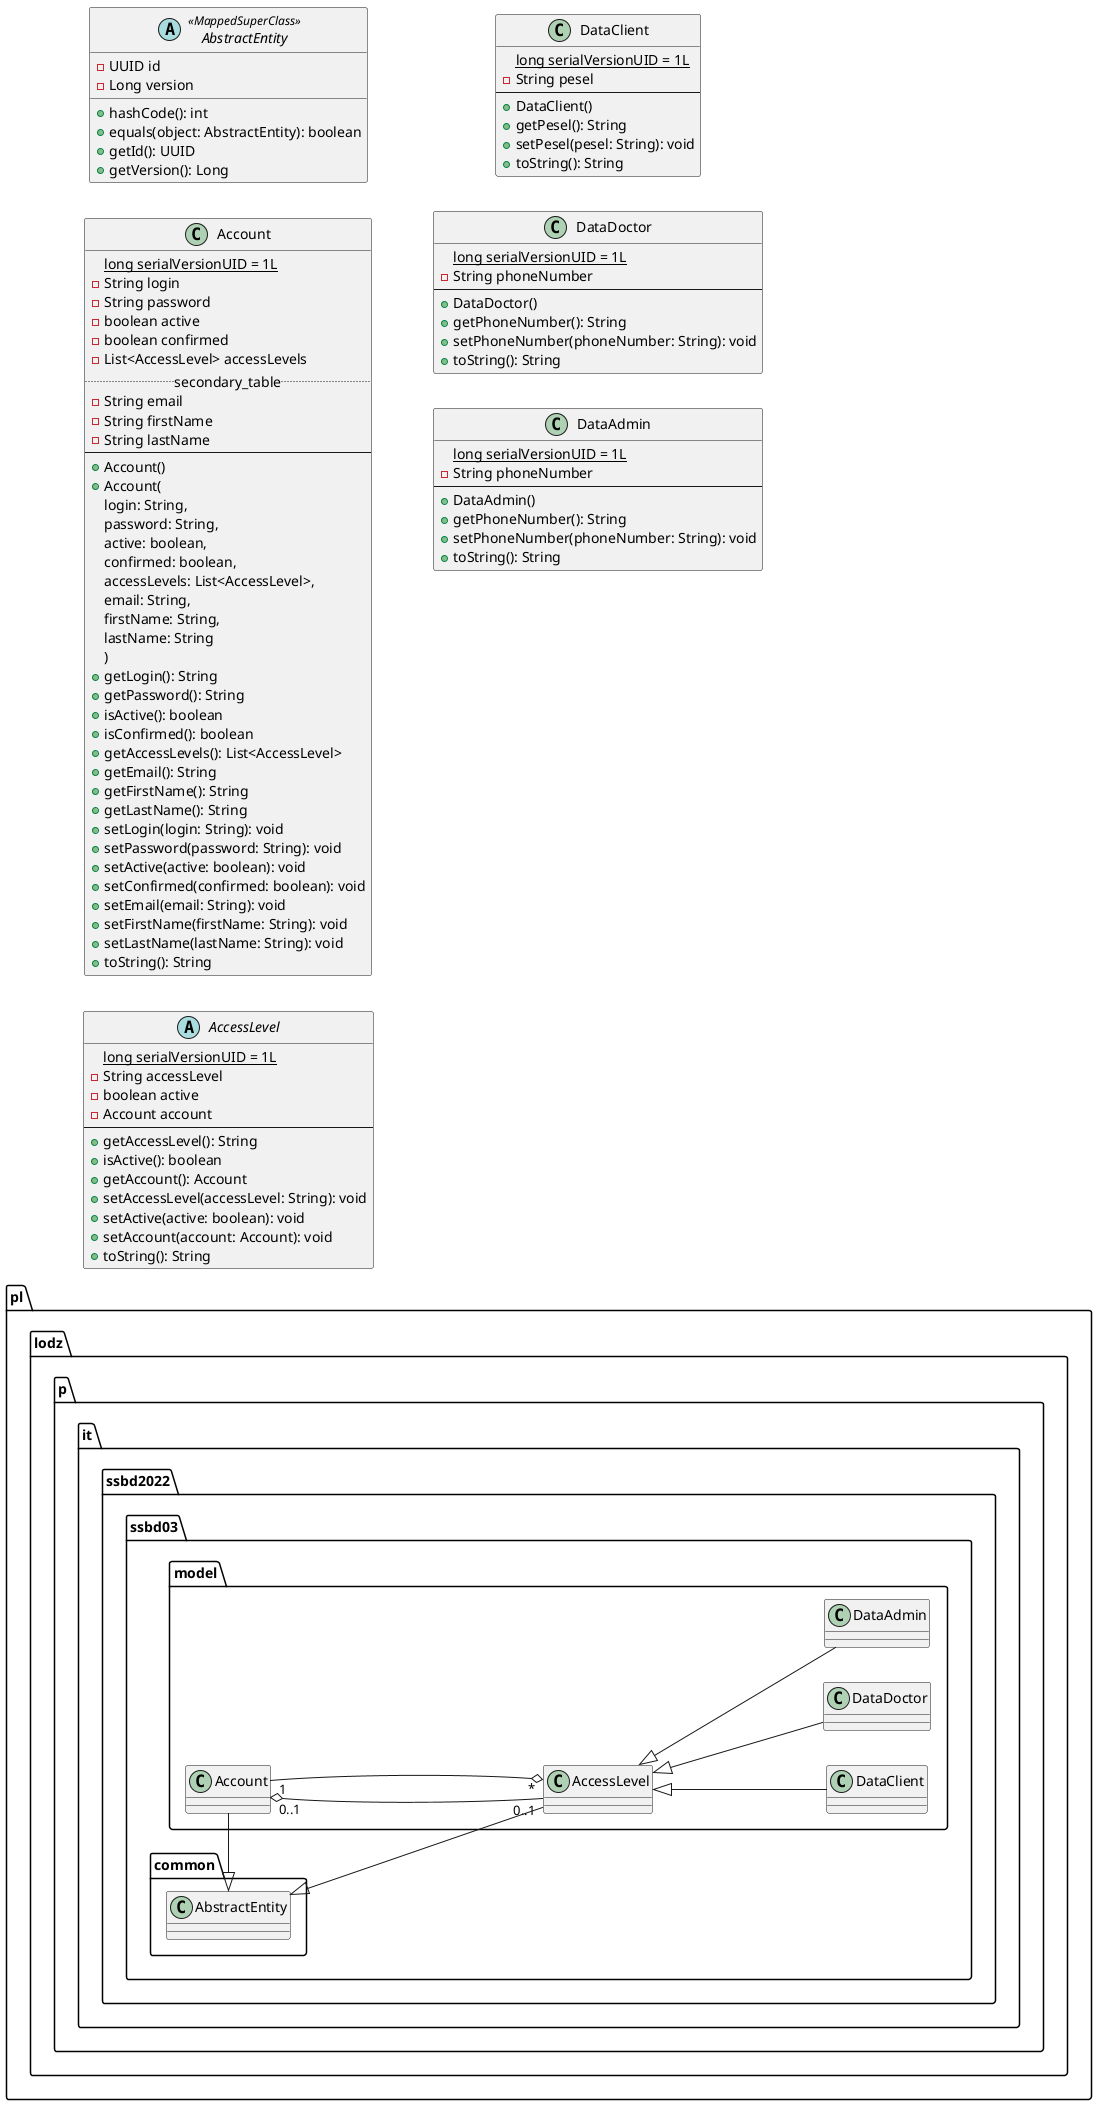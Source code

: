 @startuml model
left to right direction

' to będzie trzeba przenieść do ssbd03.mok.model
package pl.lodz.p.it.ssbd2022.ssbd03.model {
    AccessLevel "*" o-- "1" Account
    Account "0..1" o-- "0..1" AccessLevel

    AccessLevel <|-- DataClient
    AccessLevel <|-- DataDoctor
    AccessLevel <|-- DataAdmin
}


package pl.lodz.p.it.ssbd2022.ssbd03.common {
    AbstractEntity <|- Account 
    AbstractEntity <|- AccessLevel
}


abstract class AbstractEntity <<MappedSuperClass>> {
    -UUID id
    -Long version

    +hashCode(): int
    +equals(object: AbstractEntity): boolean
    +getId(): UUID
    +getVersion(): Long
}


class Account {
    {static} long serialVersionUID = 1L
    -String login
    -String password
    -boolean active
    -boolean confirmed
    -List<AccessLevel> accessLevels
    .. secondary_table ..
    -String email
    -String firstName
    -String lastName
    --
    +Account()
    +Account(
        login: String,
        password: String,
        active: boolean,
        confirmed: boolean,
        accessLevels: List<AccessLevel>,
        email: String,
        firstName: String,
        lastName: String
    )
    +getLogin(): String
    +getPassword(): String
    +isActive(): boolean
    +isConfirmed(): boolean
    +getAccessLevels(): List<AccessLevel>
    +getEmail(): String
    +getFirstName(): String
    +getLastName(): String
    +setLogin(login: String): void
    +setPassword(password: String): void
    +setActive(active: boolean): void
    +setConfirmed(confirmed: boolean): void
    +setEmail(email: String): void
    +setFirstName(firstName: String): void
    +setLastName(lastName: String): void
    +toString(): String
}

abstract class AccessLevel {
    {static} long serialVersionUID = 1L
    -String accessLevel
    -boolean active
    -Account account
    --
    +getAccessLevel(): String
    +isActive(): boolean
    +getAccount(): Account
    +setAccessLevel(accessLevel: String): void
    +setActive(active: boolean): void
    +setAccount(account: Account): void
    +toString(): String
}

class DataClient {
    {static} long serialVersionUID = 1L
    -String pesel
    --
    +DataClient()
    +getPesel(): String
    +setPesel(pesel: String): void
    +toString(): String
}

class DataDoctor {
    {static} long serialVersionUID = 1L
    -String phoneNumber
    --
    +DataDoctor()
    +getPhoneNumber(): String
    +setPhoneNumber(phoneNumber: String): void
    +toString(): String
}

class DataAdmin {
    {static} long serialVersionUID = 1L
    -String phoneNumber
    --
    +DataAdmin()
    +getPhoneNumber(): String
    +setPhoneNumber(phoneNumber: String): void
    +toString(): String
}

@enduml
